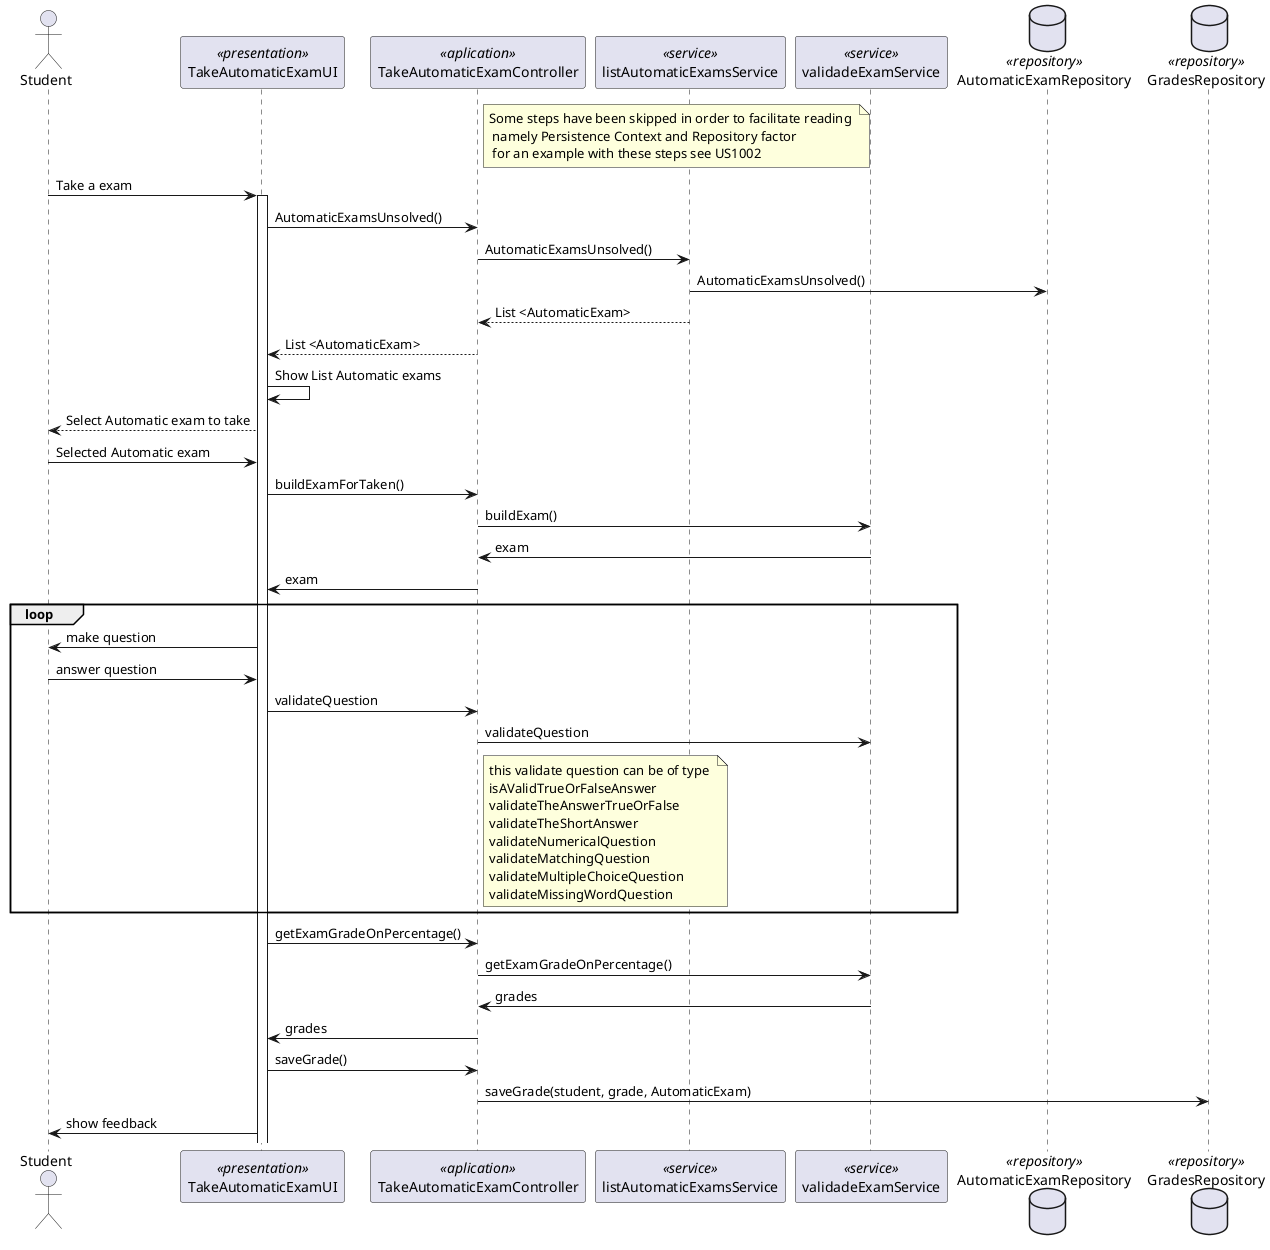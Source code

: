 @startuml
actor Student as Actor
participant TakeAutomaticExamUI as UI <<presentation>>
participant TakeAutomaticExamController as Controller <<aplication>>
participant listAutomaticExamsService as Service1 <<service>>
participant validadeExamService as Service3 <<service>>
database AutomaticExamRepository as Repository1 <<repository>>
database GradesRepository as Repository3 <<repository>>

note right of Controller:Some steps have been skipped in order to facilitate reading \n namely Persistence Context and Repository factor \n for an example with these steps see US1002
Actor -> UI: Take a exam
activate UI
    UI -> Controller: AutomaticExamsUnsolved()
    Controller -> Service1: AutomaticExamsUnsolved()
    Service1 -> Repository1: AutomaticExamsUnsolved()
    Service1 --> Controller: List <AutomaticExam>
    Controller --> UI: List <AutomaticExam>
    UI -> UI : Show List Automatic exams
    UI --> Actor: Select Automatic exam to take
    Actor -> UI: Selected Automatic exam

    UI -> Controller: buildExamForTaken()
    Controller -> Service3: buildExam()
    Service3 -> Controller: exam
    Controller -> UI: exam
    loop
    UI -> Actor: make question
    Actor -> UI: answer question
    UI -> Controller: validateQuestion
    Controller -> Service3: validateQuestion
    note right of Controller : this validate question can be of type \nisAValidTrueOrFalseAnswer\nvalidateTheAnswerTrueOrFalse\nvalidateTheShortAnswer\nvalidateNumericalQuestion\nvalidateMatchingQuestion\nvalidateMultipleChoiceQuestion\nvalidateMissingWordQuestion
    end
    UI -> Controller: getExamGradeOnPercentage()
    Controller -> Service3:getExamGradeOnPercentage()
    Service3 -> Controller: grades
    Controller -> UI: grades
    UI -> Controller: saveGrade()
    Controller -> Repository3: saveGrade(student, grade, AutomaticExam)
    UI -> Actor: show feedback
@enduml